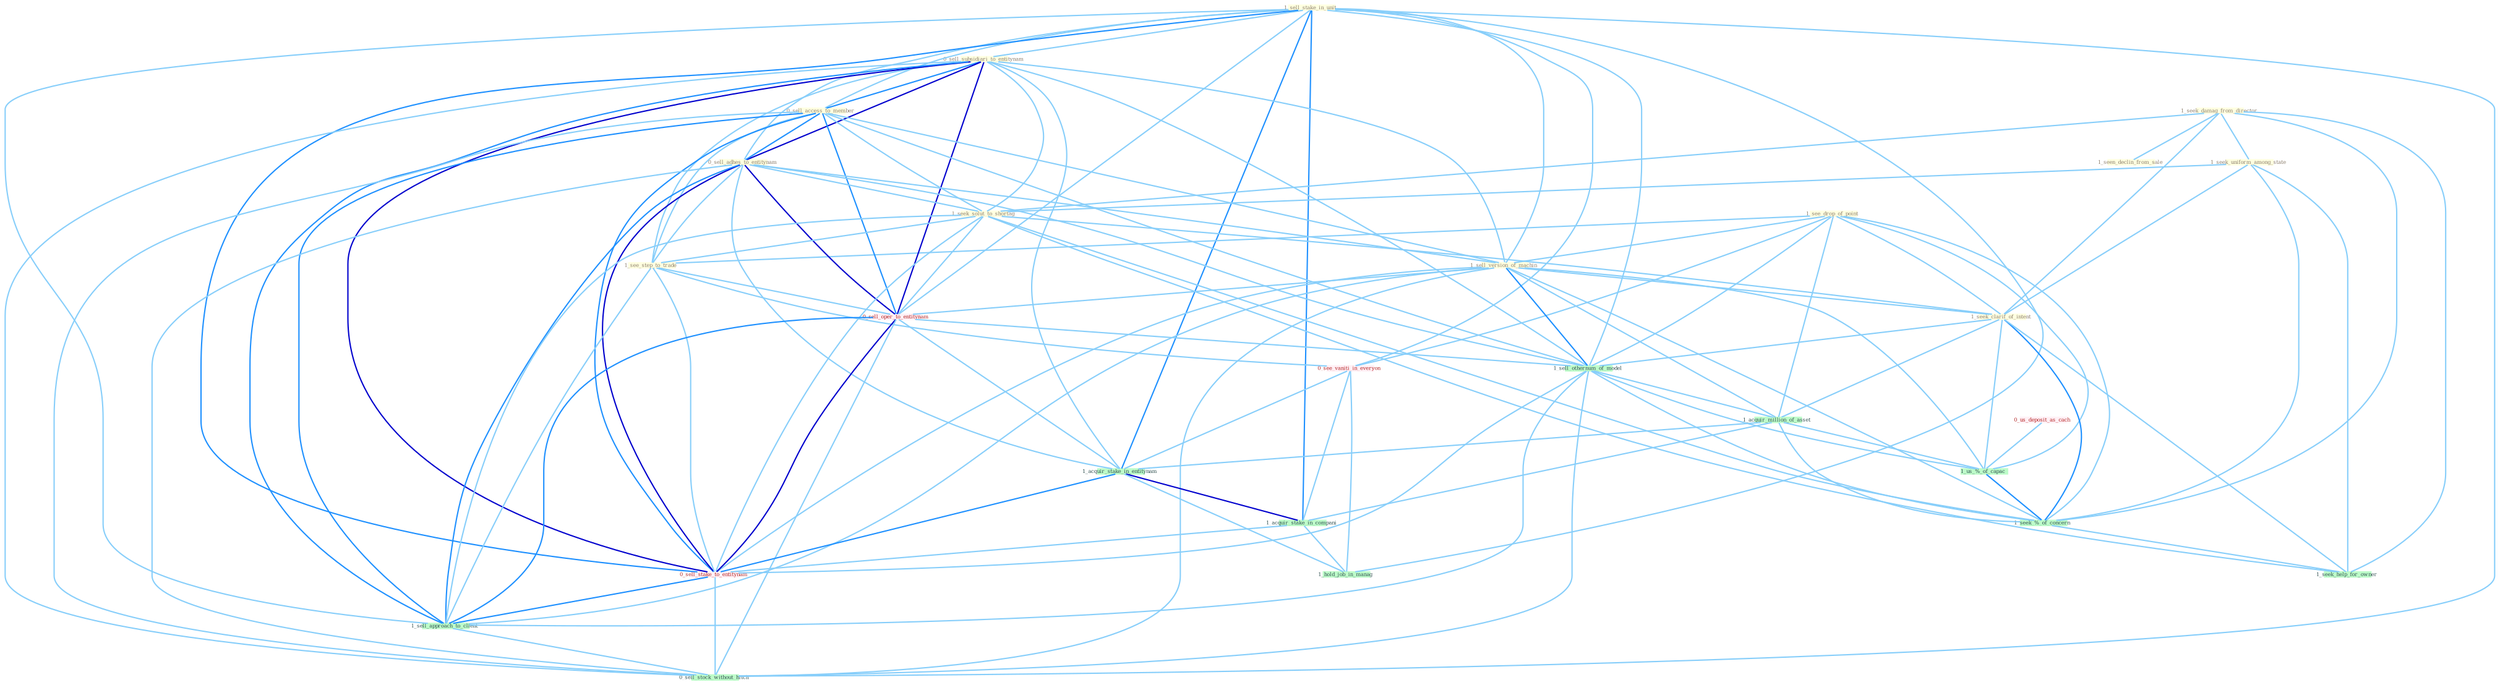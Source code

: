 Graph G{ 
    node
    [shape=polygon,style=filled,width=.5,height=.06,color="#BDFCC9",fixedsize=true,fontsize=4,
    fontcolor="#2f4f4f"];
    {node
    [color="#ffffe0", fontcolor="#8b7d6b"] "1_sell_stake_in_unit " "1_see_drop_of_point " "0_sell_subsidiari_to_entitynam " "0_sell_access_to_member " "0_sell_adhes_to_entitynam " "1_seek_damag_from_director " "1_sell_version_of_machin " "1_seek_uniform_among_state " "1_seek_solut_to_shortag " "1_seek_clarif_of_intent " "1_seen_declin_from_sale " "1_see_step_to_trade "}
{node [color="#fff0f5", fontcolor="#b22222"] "0_sell_oper_to_entitynam " "0_see_vaniti_in_everyon " "0_us_deposit_as_cach " "0_sell_stake_to_entitynam "}
edge [color="#B0E2FF"];

	"1_sell_stake_in_unit " -- "0_sell_subsidiari_to_entitynam " [w="1", color="#87cefa" ];
	"1_sell_stake_in_unit " -- "0_sell_access_to_member " [w="1", color="#87cefa" ];
	"1_sell_stake_in_unit " -- "0_sell_adhes_to_entitynam " [w="1", color="#87cefa" ];
	"1_sell_stake_in_unit " -- "1_sell_version_of_machin " [w="1", color="#87cefa" ];
	"1_sell_stake_in_unit " -- "0_sell_oper_to_entitynam " [w="1", color="#87cefa" ];
	"1_sell_stake_in_unit " -- "1_sell_othernum_of_model " [w="1", color="#87cefa" ];
	"1_sell_stake_in_unit " -- "0_see_vaniti_in_everyon " [w="1", color="#87cefa" ];
	"1_sell_stake_in_unit " -- "1_acquir_stake_in_entitynam " [w="2", color="#1e90ff" , len=0.8];
	"1_sell_stake_in_unit " -- "1_acquir_stake_in_compani " [w="2", color="#1e90ff" , len=0.8];
	"1_sell_stake_in_unit " -- "0_sell_stake_to_entitynam " [w="2", color="#1e90ff" , len=0.8];
	"1_sell_stake_in_unit " -- "1_sell_approach_to_client " [w="1", color="#87cefa" ];
	"1_sell_stake_in_unit " -- "1_hold_job_in_manag " [w="1", color="#87cefa" ];
	"1_sell_stake_in_unit " -- "0_sell_stock_without_hitch " [w="1", color="#87cefa" ];
	"1_see_drop_of_point " -- "1_sell_version_of_machin " [w="1", color="#87cefa" ];
	"1_see_drop_of_point " -- "1_seek_clarif_of_intent " [w="1", color="#87cefa" ];
	"1_see_drop_of_point " -- "1_see_step_to_trade " [w="1", color="#87cefa" ];
	"1_see_drop_of_point " -- "1_sell_othernum_of_model " [w="1", color="#87cefa" ];
	"1_see_drop_of_point " -- "0_see_vaniti_in_everyon " [w="1", color="#87cefa" ];
	"1_see_drop_of_point " -- "1_acquir_million_of_asset " [w="1", color="#87cefa" ];
	"1_see_drop_of_point " -- "1_us_%_of_capac " [w="1", color="#87cefa" ];
	"1_see_drop_of_point " -- "1_seek_%_of_concern " [w="1", color="#87cefa" ];
	"0_sell_subsidiari_to_entitynam " -- "0_sell_access_to_member " [w="2", color="#1e90ff" , len=0.8];
	"0_sell_subsidiari_to_entitynam " -- "0_sell_adhes_to_entitynam " [w="3", color="#0000cd" , len=0.6];
	"0_sell_subsidiari_to_entitynam " -- "1_sell_version_of_machin " [w="1", color="#87cefa" ];
	"0_sell_subsidiari_to_entitynam " -- "1_seek_solut_to_shortag " [w="1", color="#87cefa" ];
	"0_sell_subsidiari_to_entitynam " -- "1_see_step_to_trade " [w="1", color="#87cefa" ];
	"0_sell_subsidiari_to_entitynam " -- "0_sell_oper_to_entitynam " [w="3", color="#0000cd" , len=0.6];
	"0_sell_subsidiari_to_entitynam " -- "1_sell_othernum_of_model " [w="1", color="#87cefa" ];
	"0_sell_subsidiari_to_entitynam " -- "1_acquir_stake_in_entitynam " [w="1", color="#87cefa" ];
	"0_sell_subsidiari_to_entitynam " -- "0_sell_stake_to_entitynam " [w="3", color="#0000cd" , len=0.6];
	"0_sell_subsidiari_to_entitynam " -- "1_sell_approach_to_client " [w="2", color="#1e90ff" , len=0.8];
	"0_sell_subsidiari_to_entitynam " -- "0_sell_stock_without_hitch " [w="1", color="#87cefa" ];
	"0_sell_access_to_member " -- "0_sell_adhes_to_entitynam " [w="2", color="#1e90ff" , len=0.8];
	"0_sell_access_to_member " -- "1_sell_version_of_machin " [w="1", color="#87cefa" ];
	"0_sell_access_to_member " -- "1_seek_solut_to_shortag " [w="1", color="#87cefa" ];
	"0_sell_access_to_member " -- "1_see_step_to_trade " [w="1", color="#87cefa" ];
	"0_sell_access_to_member " -- "0_sell_oper_to_entitynam " [w="2", color="#1e90ff" , len=0.8];
	"0_sell_access_to_member " -- "1_sell_othernum_of_model " [w="1", color="#87cefa" ];
	"0_sell_access_to_member " -- "0_sell_stake_to_entitynam " [w="2", color="#1e90ff" , len=0.8];
	"0_sell_access_to_member " -- "1_sell_approach_to_client " [w="2", color="#1e90ff" , len=0.8];
	"0_sell_access_to_member " -- "0_sell_stock_without_hitch " [w="1", color="#87cefa" ];
	"0_sell_adhes_to_entitynam " -- "1_sell_version_of_machin " [w="1", color="#87cefa" ];
	"0_sell_adhes_to_entitynam " -- "1_seek_solut_to_shortag " [w="1", color="#87cefa" ];
	"0_sell_adhes_to_entitynam " -- "1_see_step_to_trade " [w="1", color="#87cefa" ];
	"0_sell_adhes_to_entitynam " -- "0_sell_oper_to_entitynam " [w="3", color="#0000cd" , len=0.6];
	"0_sell_adhes_to_entitynam " -- "1_sell_othernum_of_model " [w="1", color="#87cefa" ];
	"0_sell_adhes_to_entitynam " -- "1_acquir_stake_in_entitynam " [w="1", color="#87cefa" ];
	"0_sell_adhes_to_entitynam " -- "0_sell_stake_to_entitynam " [w="3", color="#0000cd" , len=0.6];
	"0_sell_adhes_to_entitynam " -- "1_sell_approach_to_client " [w="2", color="#1e90ff" , len=0.8];
	"0_sell_adhes_to_entitynam " -- "0_sell_stock_without_hitch " [w="1", color="#87cefa" ];
	"1_seek_damag_from_director " -- "1_seek_uniform_among_state " [w="1", color="#87cefa" ];
	"1_seek_damag_from_director " -- "1_seek_solut_to_shortag " [w="1", color="#87cefa" ];
	"1_seek_damag_from_director " -- "1_seek_clarif_of_intent " [w="1", color="#87cefa" ];
	"1_seek_damag_from_director " -- "1_seen_declin_from_sale " [w="1", color="#87cefa" ];
	"1_seek_damag_from_director " -- "1_seek_%_of_concern " [w="1", color="#87cefa" ];
	"1_seek_damag_from_director " -- "1_seek_help_for_owner " [w="1", color="#87cefa" ];
	"1_sell_version_of_machin " -- "1_seek_clarif_of_intent " [w="1", color="#87cefa" ];
	"1_sell_version_of_machin " -- "0_sell_oper_to_entitynam " [w="1", color="#87cefa" ];
	"1_sell_version_of_machin " -- "1_sell_othernum_of_model " [w="2", color="#1e90ff" , len=0.8];
	"1_sell_version_of_machin " -- "1_acquir_million_of_asset " [w="1", color="#87cefa" ];
	"1_sell_version_of_machin " -- "0_sell_stake_to_entitynam " [w="1", color="#87cefa" ];
	"1_sell_version_of_machin " -- "1_us_%_of_capac " [w="1", color="#87cefa" ];
	"1_sell_version_of_machin " -- "1_sell_approach_to_client " [w="1", color="#87cefa" ];
	"1_sell_version_of_machin " -- "0_sell_stock_without_hitch " [w="1", color="#87cefa" ];
	"1_sell_version_of_machin " -- "1_seek_%_of_concern " [w="1", color="#87cefa" ];
	"1_seek_uniform_among_state " -- "1_seek_solut_to_shortag " [w="1", color="#87cefa" ];
	"1_seek_uniform_among_state " -- "1_seek_clarif_of_intent " [w="1", color="#87cefa" ];
	"1_seek_uniform_among_state " -- "1_seek_%_of_concern " [w="1", color="#87cefa" ];
	"1_seek_uniform_among_state " -- "1_seek_help_for_owner " [w="1", color="#87cefa" ];
	"1_seek_solut_to_shortag " -- "1_seek_clarif_of_intent " [w="1", color="#87cefa" ];
	"1_seek_solut_to_shortag " -- "1_see_step_to_trade " [w="1", color="#87cefa" ];
	"1_seek_solut_to_shortag " -- "0_sell_oper_to_entitynam " [w="1", color="#87cefa" ];
	"1_seek_solut_to_shortag " -- "0_sell_stake_to_entitynam " [w="1", color="#87cefa" ];
	"1_seek_solut_to_shortag " -- "1_sell_approach_to_client " [w="1", color="#87cefa" ];
	"1_seek_solut_to_shortag " -- "1_seek_%_of_concern " [w="1", color="#87cefa" ];
	"1_seek_solut_to_shortag " -- "1_seek_help_for_owner " [w="1", color="#87cefa" ];
	"1_seek_clarif_of_intent " -- "1_sell_othernum_of_model " [w="1", color="#87cefa" ];
	"1_seek_clarif_of_intent " -- "1_acquir_million_of_asset " [w="1", color="#87cefa" ];
	"1_seek_clarif_of_intent " -- "1_us_%_of_capac " [w="1", color="#87cefa" ];
	"1_seek_clarif_of_intent " -- "1_seek_%_of_concern " [w="2", color="#1e90ff" , len=0.8];
	"1_seek_clarif_of_intent " -- "1_seek_help_for_owner " [w="1", color="#87cefa" ];
	"1_see_step_to_trade " -- "0_sell_oper_to_entitynam " [w="1", color="#87cefa" ];
	"1_see_step_to_trade " -- "0_see_vaniti_in_everyon " [w="1", color="#87cefa" ];
	"1_see_step_to_trade " -- "0_sell_stake_to_entitynam " [w="1", color="#87cefa" ];
	"1_see_step_to_trade " -- "1_sell_approach_to_client " [w="1", color="#87cefa" ];
	"0_sell_oper_to_entitynam " -- "1_sell_othernum_of_model " [w="1", color="#87cefa" ];
	"0_sell_oper_to_entitynam " -- "1_acquir_stake_in_entitynam " [w="1", color="#87cefa" ];
	"0_sell_oper_to_entitynam " -- "0_sell_stake_to_entitynam " [w="3", color="#0000cd" , len=0.6];
	"0_sell_oper_to_entitynam " -- "1_sell_approach_to_client " [w="2", color="#1e90ff" , len=0.8];
	"0_sell_oper_to_entitynam " -- "0_sell_stock_without_hitch " [w="1", color="#87cefa" ];
	"1_sell_othernum_of_model " -- "1_acquir_million_of_asset " [w="1", color="#87cefa" ];
	"1_sell_othernum_of_model " -- "0_sell_stake_to_entitynam " [w="1", color="#87cefa" ];
	"1_sell_othernum_of_model " -- "1_us_%_of_capac " [w="1", color="#87cefa" ];
	"1_sell_othernum_of_model " -- "1_sell_approach_to_client " [w="1", color="#87cefa" ];
	"1_sell_othernum_of_model " -- "0_sell_stock_without_hitch " [w="1", color="#87cefa" ];
	"1_sell_othernum_of_model " -- "1_seek_%_of_concern " [w="1", color="#87cefa" ];
	"0_see_vaniti_in_everyon " -- "1_acquir_stake_in_entitynam " [w="1", color="#87cefa" ];
	"0_see_vaniti_in_everyon " -- "1_acquir_stake_in_compani " [w="1", color="#87cefa" ];
	"0_see_vaniti_in_everyon " -- "1_hold_job_in_manag " [w="1", color="#87cefa" ];
	"1_acquir_million_of_asset " -- "1_acquir_stake_in_entitynam " [w="1", color="#87cefa" ];
	"1_acquir_million_of_asset " -- "1_acquir_stake_in_compani " [w="1", color="#87cefa" ];
	"1_acquir_million_of_asset " -- "1_us_%_of_capac " [w="1", color="#87cefa" ];
	"1_acquir_million_of_asset " -- "1_seek_%_of_concern " [w="1", color="#87cefa" ];
	"0_us_deposit_as_cach " -- "1_us_%_of_capac " [w="1", color="#87cefa" ];
	"1_acquir_stake_in_entitynam " -- "1_acquir_stake_in_compani " [w="3", color="#0000cd" , len=0.6];
	"1_acquir_stake_in_entitynam " -- "0_sell_stake_to_entitynam " [w="2", color="#1e90ff" , len=0.8];
	"1_acquir_stake_in_entitynam " -- "1_hold_job_in_manag " [w="1", color="#87cefa" ];
	"1_acquir_stake_in_compani " -- "0_sell_stake_to_entitynam " [w="1", color="#87cefa" ];
	"1_acquir_stake_in_compani " -- "1_hold_job_in_manag " [w="1", color="#87cefa" ];
	"0_sell_stake_to_entitynam " -- "1_sell_approach_to_client " [w="2", color="#1e90ff" , len=0.8];
	"0_sell_stake_to_entitynam " -- "0_sell_stock_without_hitch " [w="1", color="#87cefa" ];
	"1_us_%_of_capac " -- "1_seek_%_of_concern " [w="2", color="#1e90ff" , len=0.8];
	"1_sell_approach_to_client " -- "0_sell_stock_without_hitch " [w="1", color="#87cefa" ];
	"1_seek_%_of_concern " -- "1_seek_help_for_owner " [w="1", color="#87cefa" ];
}